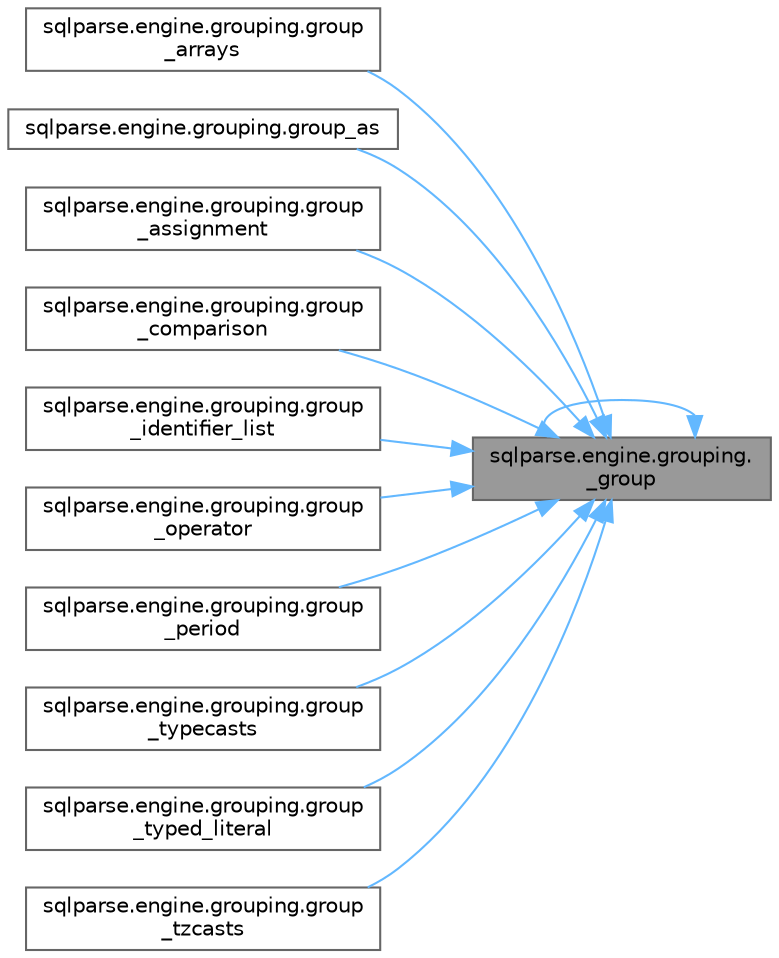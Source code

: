 digraph "sqlparse.engine.grouping._group"
{
 // LATEX_PDF_SIZE
  bgcolor="transparent";
  edge [fontname=Helvetica,fontsize=10,labelfontname=Helvetica,labelfontsize=10];
  node [fontname=Helvetica,fontsize=10,shape=box,height=0.2,width=0.4];
  rankdir="RL";
  Node1 [id="Node000001",label="sqlparse.engine.grouping.\l_group",height=0.2,width=0.4,color="gray40", fillcolor="grey60", style="filled", fontcolor="black",tooltip=" "];
  Node1 -> Node1 [id="edge1_Node000001_Node000001",dir="back",color="steelblue1",style="solid",tooltip=" "];
  Node1 -> Node2 [id="edge2_Node000001_Node000002",dir="back",color="steelblue1",style="solid",tooltip=" "];
  Node2 [id="Node000002",label="sqlparse.engine.grouping.group\l_arrays",height=0.2,width=0.4,color="grey40", fillcolor="white", style="filled",URL="$namespacesqlparse_1_1engine_1_1grouping.html#adeeb330e8fc21e5afd5ad29f1992898a",tooltip=" "];
  Node1 -> Node3 [id="edge3_Node000001_Node000003",dir="back",color="steelblue1",style="solid",tooltip=" "];
  Node3 [id="Node000003",label="sqlparse.engine.grouping.group_as",height=0.2,width=0.4,color="grey40", fillcolor="white", style="filled",URL="$namespacesqlparse_1_1engine_1_1grouping.html#a156e2eaadb82ee19fa9c1767883d4c29",tooltip=" "];
  Node1 -> Node4 [id="edge4_Node000001_Node000004",dir="back",color="steelblue1",style="solid",tooltip=" "];
  Node4 [id="Node000004",label="sqlparse.engine.grouping.group\l_assignment",height=0.2,width=0.4,color="grey40", fillcolor="white", style="filled",URL="$namespacesqlparse_1_1engine_1_1grouping.html#a1ee04ef3d2de3cbfe5207d2d3026cbc5",tooltip=" "];
  Node1 -> Node5 [id="edge5_Node000001_Node000005",dir="back",color="steelblue1",style="solid",tooltip=" "];
  Node5 [id="Node000005",label="sqlparse.engine.grouping.group\l_comparison",height=0.2,width=0.4,color="grey40", fillcolor="white", style="filled",URL="$namespacesqlparse_1_1engine_1_1grouping.html#ad4871f1e9d401a64326a0a8bae23e8d5",tooltip=" "];
  Node1 -> Node6 [id="edge6_Node000001_Node000006",dir="back",color="steelblue1",style="solid",tooltip=" "];
  Node6 [id="Node000006",label="sqlparse.engine.grouping.group\l_identifier_list",height=0.2,width=0.4,color="grey40", fillcolor="white", style="filled",URL="$namespacesqlparse_1_1engine_1_1grouping.html#ad6307ba6e73f3682559ca192100a73c2",tooltip=" "];
  Node1 -> Node7 [id="edge7_Node000001_Node000007",dir="back",color="steelblue1",style="solid",tooltip=" "];
  Node7 [id="Node000007",label="sqlparse.engine.grouping.group\l_operator",height=0.2,width=0.4,color="grey40", fillcolor="white", style="filled",URL="$namespacesqlparse_1_1engine_1_1grouping.html#a7007252c6f8e9c6def0287d1bdbff281",tooltip=" "];
  Node1 -> Node8 [id="edge8_Node000001_Node000008",dir="back",color="steelblue1",style="solid",tooltip=" "];
  Node8 [id="Node000008",label="sqlparse.engine.grouping.group\l_period",height=0.2,width=0.4,color="grey40", fillcolor="white", style="filled",URL="$namespacesqlparse_1_1engine_1_1grouping.html#af3d420a3b70b2fbc553be7538ea1408d",tooltip=" "];
  Node1 -> Node9 [id="edge9_Node000001_Node000009",dir="back",color="steelblue1",style="solid",tooltip=" "];
  Node9 [id="Node000009",label="sqlparse.engine.grouping.group\l_typecasts",height=0.2,width=0.4,color="grey40", fillcolor="white", style="filled",URL="$namespacesqlparse_1_1engine_1_1grouping.html#ae6cd17d26f71e119d71555d5a2cc12f0",tooltip=" "];
  Node1 -> Node10 [id="edge10_Node000001_Node000010",dir="back",color="steelblue1",style="solid",tooltip=" "];
  Node10 [id="Node000010",label="sqlparse.engine.grouping.group\l_typed_literal",height=0.2,width=0.4,color="grey40", fillcolor="white", style="filled",URL="$namespacesqlparse_1_1engine_1_1grouping.html#a4efe5de6bcb407a8ca3a2b4837a2f1db",tooltip=" "];
  Node1 -> Node11 [id="edge11_Node000001_Node000011",dir="back",color="steelblue1",style="solid",tooltip=" "];
  Node11 [id="Node000011",label="sqlparse.engine.grouping.group\l_tzcasts",height=0.2,width=0.4,color="grey40", fillcolor="white", style="filled",URL="$namespacesqlparse_1_1engine_1_1grouping.html#aac37037e8dd84840093f748346a4f132",tooltip=" "];
}
